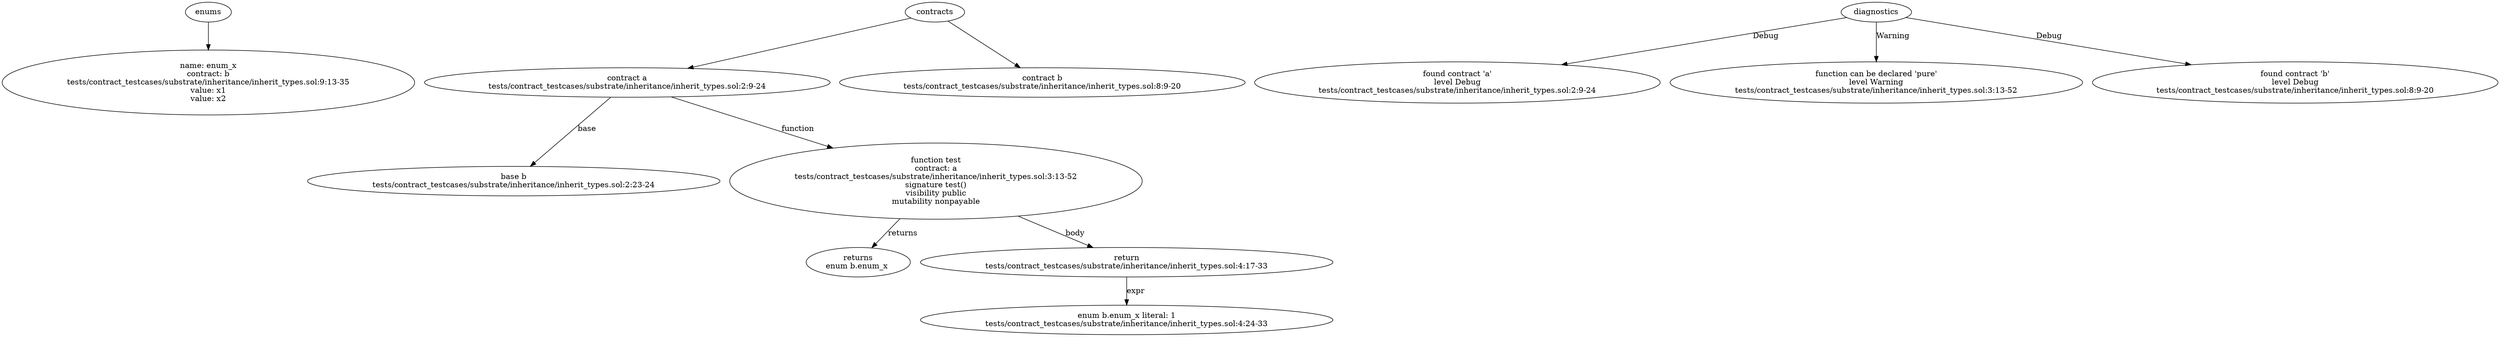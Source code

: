 strict digraph "tests/contract_testcases/substrate/inheritance/inherit_types.sol" {
	enum_x [label="name: enum_x\ncontract: b\ntests/contract_testcases/substrate/inheritance/inherit_types.sol:9:13-35\nvalue: x1\nvalue: x2"]
	contract [label="contract a\ntests/contract_testcases/substrate/inheritance/inherit_types.sol:2:9-24"]
	base [label="base b\ntests/contract_testcases/substrate/inheritance/inherit_types.sol:2:23-24"]
	test [label="function test\ncontract: a\ntests/contract_testcases/substrate/inheritance/inherit_types.sol:3:13-52\nsignature test()\nvisibility public\nmutability nonpayable"]
	returns [label="returns\nenum b.enum_x "]
	return [label="return\ntests/contract_testcases/substrate/inheritance/inherit_types.sol:4:17-33"]
	number_literal [label="enum b.enum_x literal: 1\ntests/contract_testcases/substrate/inheritance/inherit_types.sol:4:24-33"]
	contract_9 [label="contract b\ntests/contract_testcases/substrate/inheritance/inherit_types.sol:8:9-20"]
	diagnostic [label="found contract 'a'\nlevel Debug\ntests/contract_testcases/substrate/inheritance/inherit_types.sol:2:9-24"]
	diagnostic_12 [label="function can be declared 'pure'\nlevel Warning\ntests/contract_testcases/substrate/inheritance/inherit_types.sol:3:13-52"]
	diagnostic_13 [label="found contract 'b'\nlevel Debug\ntests/contract_testcases/substrate/inheritance/inherit_types.sol:8:9-20"]
	enums -> enum_x
	contracts -> contract
	contract -> base [label="base"]
	contract -> test [label="function"]
	test -> returns [label="returns"]
	test -> return [label="body"]
	return -> number_literal [label="expr"]
	contracts -> contract_9
	diagnostics -> diagnostic [label="Debug"]
	diagnostics -> diagnostic_12 [label="Warning"]
	diagnostics -> diagnostic_13 [label="Debug"]
}
